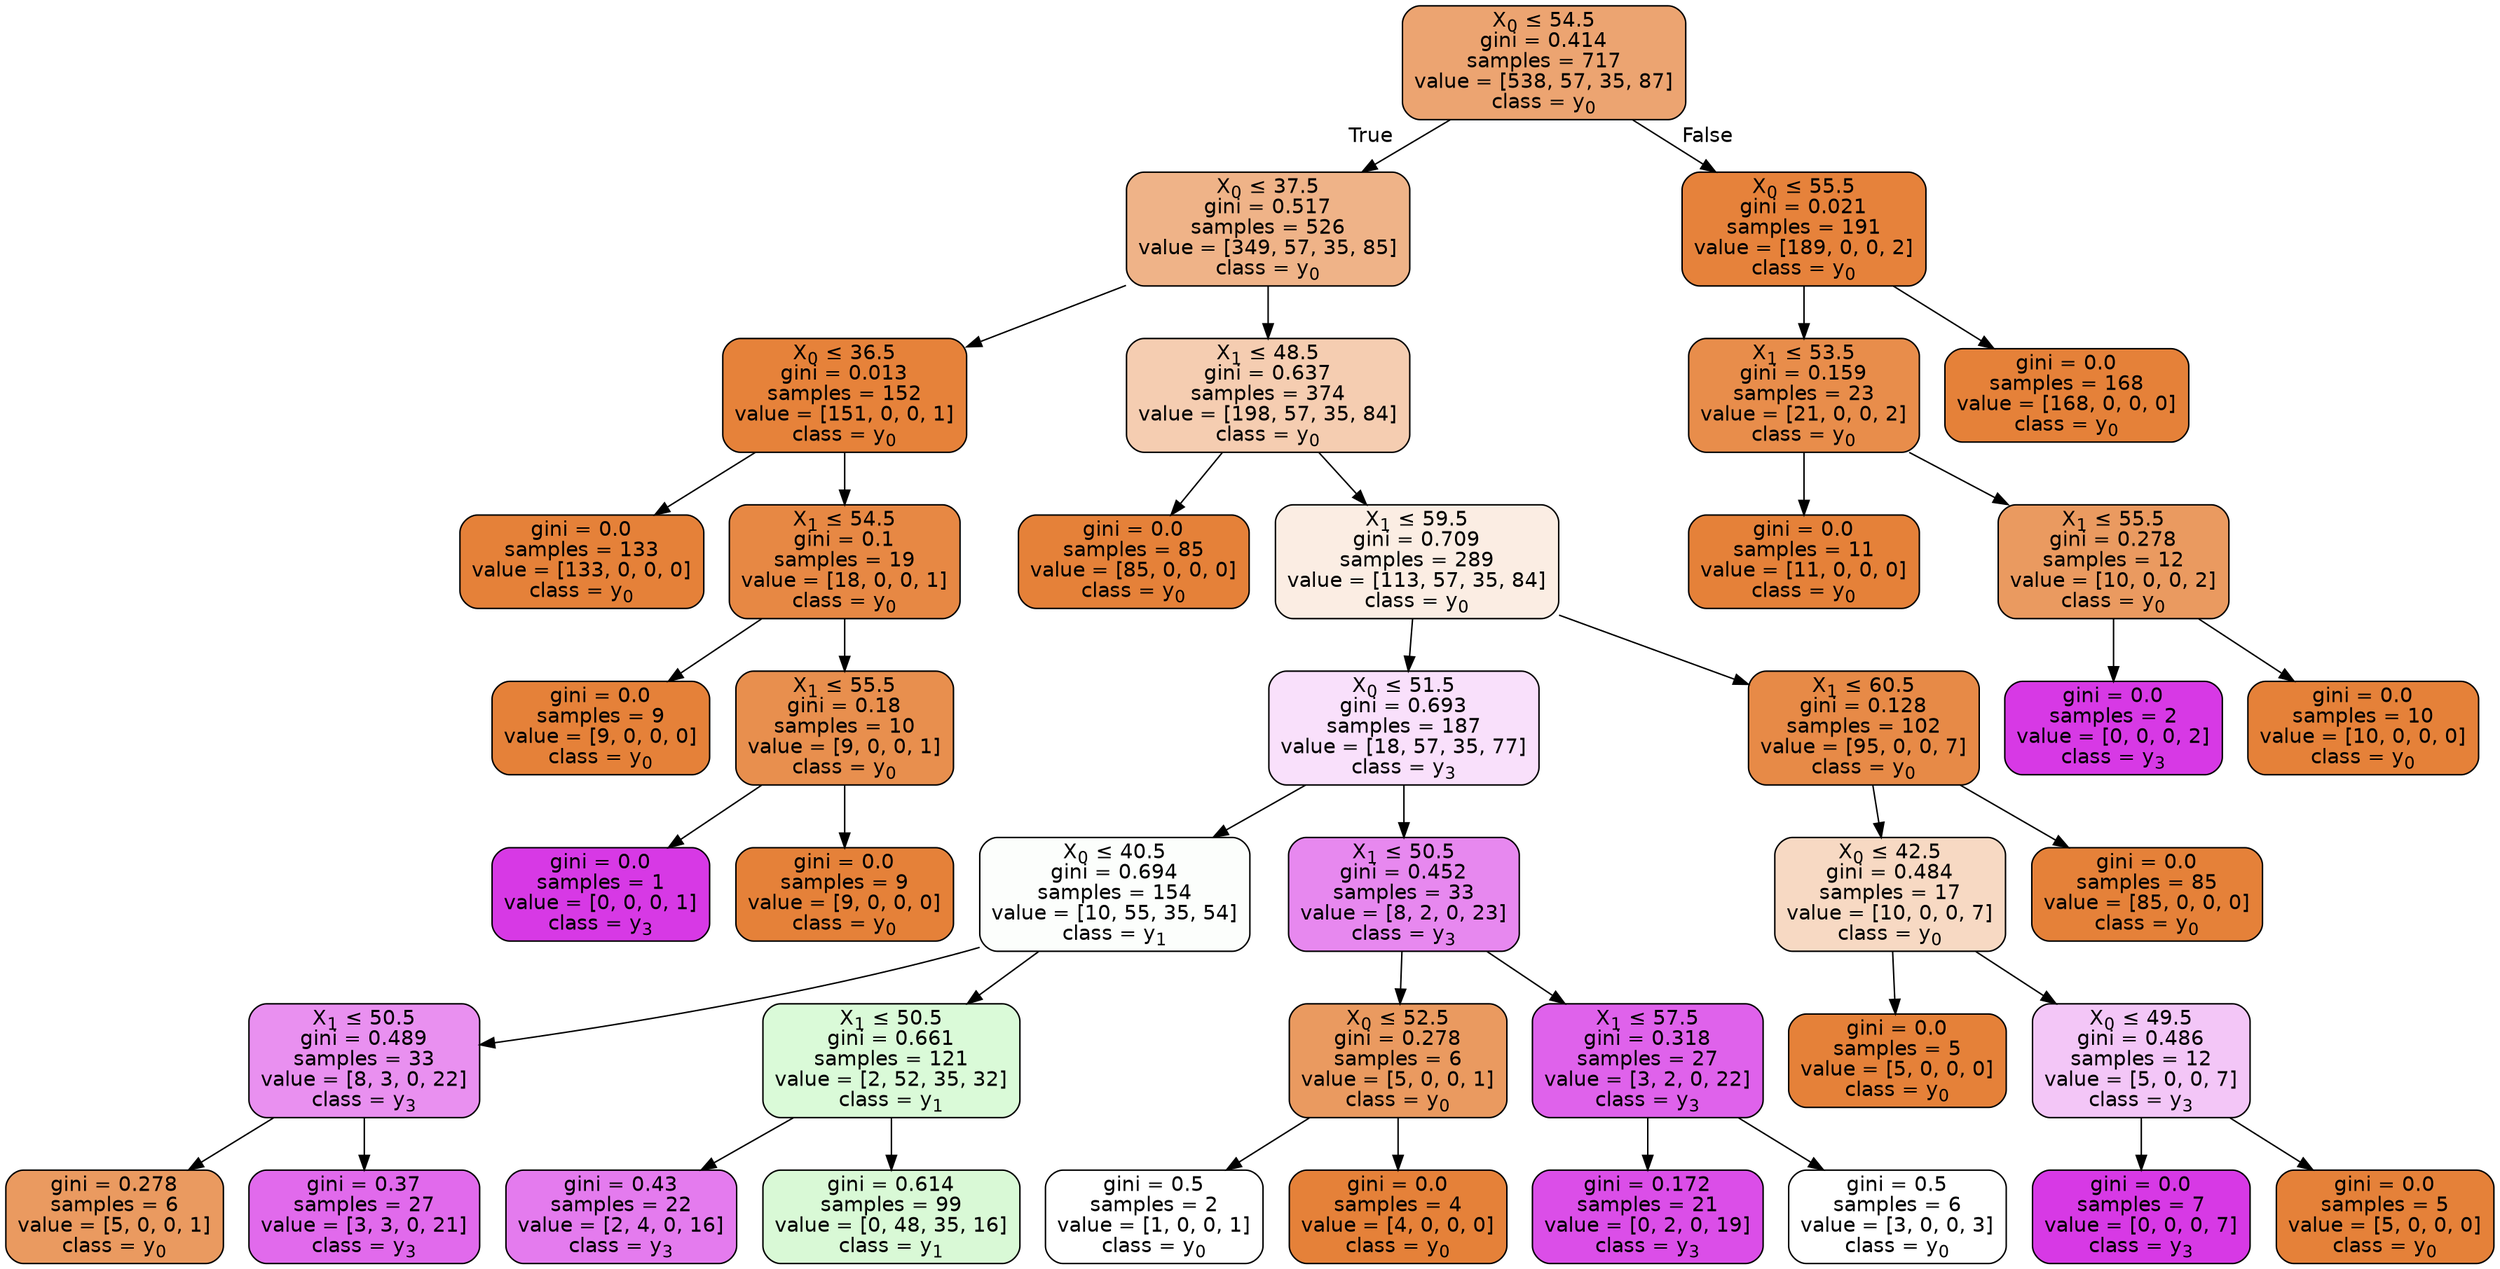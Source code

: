 digraph Tree {
node [shape=box, style="filled, rounded", color="black", fontname=helvetica] ;
edge [fontname=helvetica] ;
0 [label=<X<SUB>0</SUB> &le; 54.5<br/>gini = 0.414<br/>samples = 717<br/>value = [538, 57, 35, 87]<br/>class = y<SUB>0</SUB>>, fillcolor="#e58139b7"] ;
1 [label=<X<SUB>0</SUB> &le; 37.5<br/>gini = 0.517<br/>samples = 526<br/>value = [349, 57, 35, 85]<br/>class = y<SUB>0</SUB>>, fillcolor="#e5813999"] ;
0 -> 1 [labeldistance=2.5, labelangle=45, headlabel="True"] ;
2 [label=<X<SUB>0</SUB> &le; 36.5<br/>gini = 0.013<br/>samples = 152<br/>value = [151, 0, 0, 1]<br/>class = y<SUB>0</SUB>>, fillcolor="#e58139fd"] ;
1 -> 2 ;
3 [label=<gini = 0.0<br/>samples = 133<br/>value = [133, 0, 0, 0]<br/>class = y<SUB>0</SUB>>, fillcolor="#e58139ff"] ;
2 -> 3 ;
4 [label=<X<SUB>1</SUB> &le; 54.5<br/>gini = 0.1<br/>samples = 19<br/>value = [18, 0, 0, 1]<br/>class = y<SUB>0</SUB>>, fillcolor="#e58139f1"] ;
2 -> 4 ;
5 [label=<gini = 0.0<br/>samples = 9<br/>value = [9, 0, 0, 0]<br/>class = y<SUB>0</SUB>>, fillcolor="#e58139ff"] ;
4 -> 5 ;
6 [label=<X<SUB>1</SUB> &le; 55.5<br/>gini = 0.18<br/>samples = 10<br/>value = [9, 0, 0, 1]<br/>class = y<SUB>0</SUB>>, fillcolor="#e58139e3"] ;
4 -> 6 ;
7 [label=<gini = 0.0<br/>samples = 1<br/>value = [0, 0, 0, 1]<br/>class = y<SUB>3</SUB>>, fillcolor="#d739e5ff"] ;
6 -> 7 ;
8 [label=<gini = 0.0<br/>samples = 9<br/>value = [9, 0, 0, 0]<br/>class = y<SUB>0</SUB>>, fillcolor="#e58139ff"] ;
6 -> 8 ;
9 [label=<X<SUB>1</SUB> &le; 48.5<br/>gini = 0.637<br/>samples = 374<br/>value = [198, 57, 35, 84]<br/>class = y<SUB>0</SUB>>, fillcolor="#e5813964"] ;
1 -> 9 ;
10 [label=<gini = 0.0<br/>samples = 85<br/>value = [85, 0, 0, 0]<br/>class = y<SUB>0</SUB>>, fillcolor="#e58139ff"] ;
9 -> 10 ;
11 [label=<X<SUB>1</SUB> &le; 59.5<br/>gini = 0.709<br/>samples = 289<br/>value = [113, 57, 35, 84]<br/>class = y<SUB>0</SUB>>, fillcolor="#e5813924"] ;
9 -> 11 ;
12 [label=<X<SUB>0</SUB> &le; 51.5<br/>gini = 0.693<br/>samples = 187<br/>value = [18, 57, 35, 77]<br/>class = y<SUB>3</SUB>>, fillcolor="#d739e527"] ;
11 -> 12 ;
13 [label=<X<SUB>0</SUB> &le; 40.5<br/>gini = 0.694<br/>samples = 154<br/>value = [10, 55, 35, 54]<br/>class = y<SUB>1</SUB>>, fillcolor="#47e53903"] ;
12 -> 13 ;
14 [label=<X<SUB>1</SUB> &le; 50.5<br/>gini = 0.489<br/>samples = 33<br/>value = [8, 3, 0, 22]<br/>class = y<SUB>3</SUB>>, fillcolor="#d739e58f"] ;
13 -> 14 ;
15 [label=<gini = 0.278<br/>samples = 6<br/>value = [5, 0, 0, 1]<br/>class = y<SUB>0</SUB>>, fillcolor="#e58139cc"] ;
14 -> 15 ;
16 [label=<gini = 0.37<br/>samples = 27<br/>value = [3, 3, 0, 21]<br/>class = y<SUB>3</SUB>>, fillcolor="#d739e5bf"] ;
14 -> 16 ;
17 [label=<X<SUB>1</SUB> &le; 50.5<br/>gini = 0.661<br/>samples = 121<br/>value = [2, 52, 35, 32]<br/>class = y<SUB>1</SUB>>, fillcolor="#47e53932"] ;
13 -> 17 ;
18 [label=<gini = 0.43<br/>samples = 22<br/>value = [2, 4, 0, 16]<br/>class = y<SUB>3</SUB>>, fillcolor="#d739e5aa"] ;
17 -> 18 ;
19 [label=<gini = 0.614<br/>samples = 99<br/>value = [0, 48, 35, 16]<br/>class = y<SUB>1</SUB>>, fillcolor="#47e53934"] ;
17 -> 19 ;
20 [label=<X<SUB>1</SUB> &le; 50.5<br/>gini = 0.452<br/>samples = 33<br/>value = [8, 2, 0, 23]<br/>class = y<SUB>3</SUB>>, fillcolor="#d739e599"] ;
12 -> 20 ;
21 [label=<X<SUB>0</SUB> &le; 52.5<br/>gini = 0.278<br/>samples = 6<br/>value = [5, 0, 0, 1]<br/>class = y<SUB>0</SUB>>, fillcolor="#e58139cc"] ;
20 -> 21 ;
22 [label=<gini = 0.5<br/>samples = 2<br/>value = [1, 0, 0, 1]<br/>class = y<SUB>0</SUB>>, fillcolor="#e5813900"] ;
21 -> 22 ;
23 [label=<gini = 0.0<br/>samples = 4<br/>value = [4, 0, 0, 0]<br/>class = y<SUB>0</SUB>>, fillcolor="#e58139ff"] ;
21 -> 23 ;
24 [label=<X<SUB>1</SUB> &le; 57.5<br/>gini = 0.318<br/>samples = 27<br/>value = [3, 2, 0, 22]<br/>class = y<SUB>3</SUB>>, fillcolor="#d739e5ca"] ;
20 -> 24 ;
25 [label=<gini = 0.172<br/>samples = 21<br/>value = [0, 2, 0, 19]<br/>class = y<SUB>3</SUB>>, fillcolor="#d739e5e4"] ;
24 -> 25 ;
26 [label=<gini = 0.5<br/>samples = 6<br/>value = [3, 0, 0, 3]<br/>class = y<SUB>0</SUB>>, fillcolor="#e5813900"] ;
24 -> 26 ;
27 [label=<X<SUB>1</SUB> &le; 60.5<br/>gini = 0.128<br/>samples = 102<br/>value = [95, 0, 0, 7]<br/>class = y<SUB>0</SUB>>, fillcolor="#e58139ec"] ;
11 -> 27 ;
28 [label=<X<SUB>0</SUB> &le; 42.5<br/>gini = 0.484<br/>samples = 17<br/>value = [10, 0, 0, 7]<br/>class = y<SUB>0</SUB>>, fillcolor="#e581394d"] ;
27 -> 28 ;
29 [label=<gini = 0.0<br/>samples = 5<br/>value = [5, 0, 0, 0]<br/>class = y<SUB>0</SUB>>, fillcolor="#e58139ff"] ;
28 -> 29 ;
30 [label=<X<SUB>0</SUB> &le; 49.5<br/>gini = 0.486<br/>samples = 12<br/>value = [5, 0, 0, 7]<br/>class = y<SUB>3</SUB>>, fillcolor="#d739e549"] ;
28 -> 30 ;
31 [label=<gini = 0.0<br/>samples = 7<br/>value = [0, 0, 0, 7]<br/>class = y<SUB>3</SUB>>, fillcolor="#d739e5ff"] ;
30 -> 31 ;
32 [label=<gini = 0.0<br/>samples = 5<br/>value = [5, 0, 0, 0]<br/>class = y<SUB>0</SUB>>, fillcolor="#e58139ff"] ;
30 -> 32 ;
33 [label=<gini = 0.0<br/>samples = 85<br/>value = [85, 0, 0, 0]<br/>class = y<SUB>0</SUB>>, fillcolor="#e58139ff"] ;
27 -> 33 ;
34 [label=<X<SUB>0</SUB> &le; 55.5<br/>gini = 0.021<br/>samples = 191<br/>value = [189, 0, 0, 2]<br/>class = y<SUB>0</SUB>>, fillcolor="#e58139fc"] ;
0 -> 34 [labeldistance=2.5, labelangle=-45, headlabel="False"] ;
35 [label=<X<SUB>1</SUB> &le; 53.5<br/>gini = 0.159<br/>samples = 23<br/>value = [21, 0, 0, 2]<br/>class = y<SUB>0</SUB>>, fillcolor="#e58139e7"] ;
34 -> 35 ;
36 [label=<gini = 0.0<br/>samples = 11<br/>value = [11, 0, 0, 0]<br/>class = y<SUB>0</SUB>>, fillcolor="#e58139ff"] ;
35 -> 36 ;
37 [label=<X<SUB>1</SUB> &le; 55.5<br/>gini = 0.278<br/>samples = 12<br/>value = [10, 0, 0, 2]<br/>class = y<SUB>0</SUB>>, fillcolor="#e58139cc"] ;
35 -> 37 ;
38 [label=<gini = 0.0<br/>samples = 2<br/>value = [0, 0, 0, 2]<br/>class = y<SUB>3</SUB>>, fillcolor="#d739e5ff"] ;
37 -> 38 ;
39 [label=<gini = 0.0<br/>samples = 10<br/>value = [10, 0, 0, 0]<br/>class = y<SUB>0</SUB>>, fillcolor="#e58139ff"] ;
37 -> 39 ;
40 [label=<gini = 0.0<br/>samples = 168<br/>value = [168, 0, 0, 0]<br/>class = y<SUB>0</SUB>>, fillcolor="#e58139ff"] ;
34 -> 40 ;
}